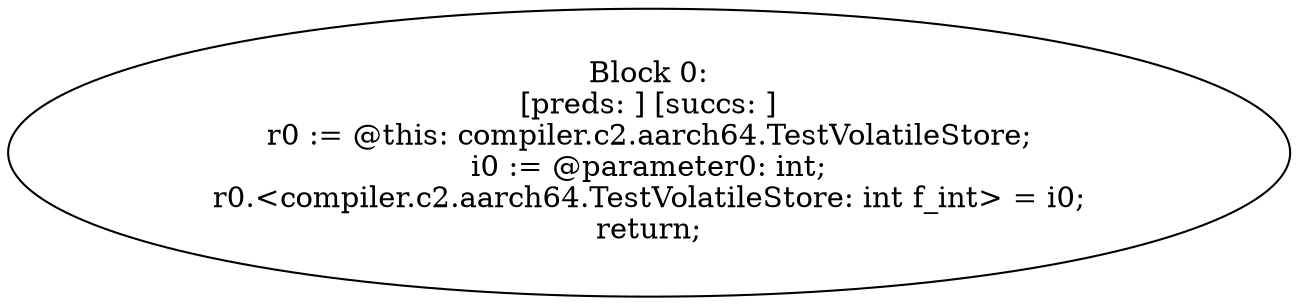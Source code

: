 digraph "unitGraph" {
    "Block 0:
[preds: ] [succs: ]
r0 := @this: compiler.c2.aarch64.TestVolatileStore;
i0 := @parameter0: int;
r0.<compiler.c2.aarch64.TestVolatileStore: int f_int> = i0;
return;
"
}
